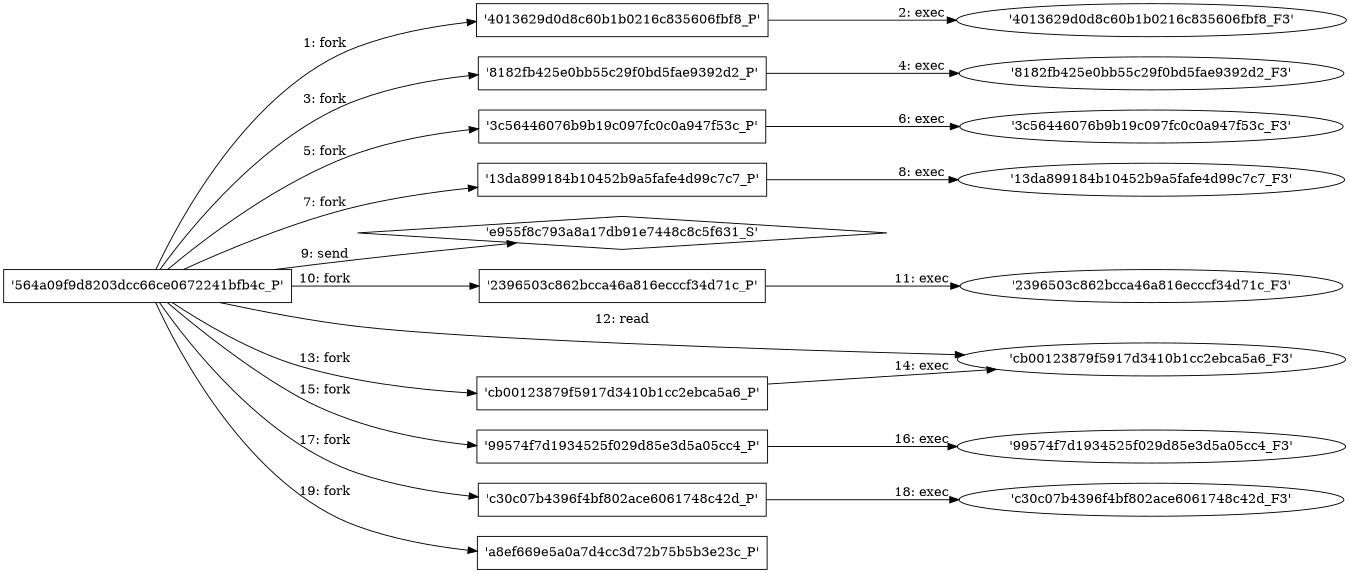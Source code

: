digraph "D:\Learning\Paper\apt\基于CTI的攻击预警\Dataset\攻击图\ASGfromALLCTI\Linux Ransomware Debut Fails on Predictable Encryption Key.dot" {
rankdir="LR"
size="9"
fixedsize="false"
splines="true"
nodesep=0.3
ranksep=0
fontsize=10
overlap="scalexy"
engine= "neato"
	"'564a09f9d8203dcc66ce0672241bfb4c_P'" [node_type=Process shape=box]
	"'4013629d0d8c60b1b0216c835606fbf8_P'" [node_type=Process shape=box]
	"'564a09f9d8203dcc66ce0672241bfb4c_P'" -> "'4013629d0d8c60b1b0216c835606fbf8_P'" [label="1: fork"]
	"'4013629d0d8c60b1b0216c835606fbf8_P'" [node_type=Process shape=box]
	"'4013629d0d8c60b1b0216c835606fbf8_F3'" [node_type=File shape=ellipse]
	"'4013629d0d8c60b1b0216c835606fbf8_P'" -> "'4013629d0d8c60b1b0216c835606fbf8_F3'" [label="2: exec"]
	"'564a09f9d8203dcc66ce0672241bfb4c_P'" [node_type=Process shape=box]
	"'8182fb425e0bb55c29f0bd5fae9392d2_P'" [node_type=Process shape=box]
	"'564a09f9d8203dcc66ce0672241bfb4c_P'" -> "'8182fb425e0bb55c29f0bd5fae9392d2_P'" [label="3: fork"]
	"'8182fb425e0bb55c29f0bd5fae9392d2_P'" [node_type=Process shape=box]
	"'8182fb425e0bb55c29f0bd5fae9392d2_F3'" [node_type=File shape=ellipse]
	"'8182fb425e0bb55c29f0bd5fae9392d2_P'" -> "'8182fb425e0bb55c29f0bd5fae9392d2_F3'" [label="4: exec"]
	"'564a09f9d8203dcc66ce0672241bfb4c_P'" [node_type=Process shape=box]
	"'3c56446076b9b19c097fc0c0a947f53c_P'" [node_type=Process shape=box]
	"'564a09f9d8203dcc66ce0672241bfb4c_P'" -> "'3c56446076b9b19c097fc0c0a947f53c_P'" [label="5: fork"]
	"'3c56446076b9b19c097fc0c0a947f53c_P'" [node_type=Process shape=box]
	"'3c56446076b9b19c097fc0c0a947f53c_F3'" [node_type=File shape=ellipse]
	"'3c56446076b9b19c097fc0c0a947f53c_P'" -> "'3c56446076b9b19c097fc0c0a947f53c_F3'" [label="6: exec"]
	"'564a09f9d8203dcc66ce0672241bfb4c_P'" [node_type=Process shape=box]
	"'13da899184b10452b9a5fafe4d99c7c7_P'" [node_type=Process shape=box]
	"'564a09f9d8203dcc66ce0672241bfb4c_P'" -> "'13da899184b10452b9a5fafe4d99c7c7_P'" [label="7: fork"]
	"'13da899184b10452b9a5fafe4d99c7c7_P'" [node_type=Process shape=box]
	"'13da899184b10452b9a5fafe4d99c7c7_F3'" [node_type=File shape=ellipse]
	"'13da899184b10452b9a5fafe4d99c7c7_P'" -> "'13da899184b10452b9a5fafe4d99c7c7_F3'" [label="8: exec"]
	"'e955f8c793a8a17db91e7448c8c5f631_S'" [node_type=Socket shape=diamond]
	"'564a09f9d8203dcc66ce0672241bfb4c_P'" [node_type=Process shape=box]
	"'564a09f9d8203dcc66ce0672241bfb4c_P'" -> "'e955f8c793a8a17db91e7448c8c5f631_S'" [label="9: send"]
	"'564a09f9d8203dcc66ce0672241bfb4c_P'" [node_type=Process shape=box]
	"'2396503c862bcca46a816ecccf34d71c_P'" [node_type=Process shape=box]
	"'564a09f9d8203dcc66ce0672241bfb4c_P'" -> "'2396503c862bcca46a816ecccf34d71c_P'" [label="10: fork"]
	"'2396503c862bcca46a816ecccf34d71c_P'" [node_type=Process shape=box]
	"'2396503c862bcca46a816ecccf34d71c_F3'" [node_type=File shape=ellipse]
	"'2396503c862bcca46a816ecccf34d71c_P'" -> "'2396503c862bcca46a816ecccf34d71c_F3'" [label="11: exec"]
	"'cb00123879f5917d3410b1cc2ebca5a6_F3'" [node_type=file shape=ellipse]
	"'564a09f9d8203dcc66ce0672241bfb4c_P'" [node_type=Process shape=box]
	"'564a09f9d8203dcc66ce0672241bfb4c_P'" -> "'cb00123879f5917d3410b1cc2ebca5a6_F3'" [label="12: read"]
	"'564a09f9d8203dcc66ce0672241bfb4c_P'" [node_type=Process shape=box]
	"'cb00123879f5917d3410b1cc2ebca5a6_P'" [node_type=Process shape=box]
	"'564a09f9d8203dcc66ce0672241bfb4c_P'" -> "'cb00123879f5917d3410b1cc2ebca5a6_P'" [label="13: fork"]
	"'cb00123879f5917d3410b1cc2ebca5a6_P'" [node_type=Process shape=box]
	"'cb00123879f5917d3410b1cc2ebca5a6_F3'" [node_type=File shape=ellipse]
	"'cb00123879f5917d3410b1cc2ebca5a6_P'" -> "'cb00123879f5917d3410b1cc2ebca5a6_F3'" [label="14: exec"]
	"'564a09f9d8203dcc66ce0672241bfb4c_P'" [node_type=Process shape=box]
	"'99574f7d1934525f029d85e3d5a05cc4_P'" [node_type=Process shape=box]
	"'564a09f9d8203dcc66ce0672241bfb4c_P'" -> "'99574f7d1934525f029d85e3d5a05cc4_P'" [label="15: fork"]
	"'99574f7d1934525f029d85e3d5a05cc4_P'" [node_type=Process shape=box]
	"'99574f7d1934525f029d85e3d5a05cc4_F3'" [node_type=File shape=ellipse]
	"'99574f7d1934525f029d85e3d5a05cc4_P'" -> "'99574f7d1934525f029d85e3d5a05cc4_F3'" [label="16: exec"]
	"'564a09f9d8203dcc66ce0672241bfb4c_P'" [node_type=Process shape=box]
	"'c30c07b4396f4bf802ace6061748c42d_P'" [node_type=Process shape=box]
	"'564a09f9d8203dcc66ce0672241bfb4c_P'" -> "'c30c07b4396f4bf802ace6061748c42d_P'" [label="17: fork"]
	"'c30c07b4396f4bf802ace6061748c42d_P'" [node_type=Process shape=box]
	"'c30c07b4396f4bf802ace6061748c42d_F3'" [node_type=File shape=ellipse]
	"'c30c07b4396f4bf802ace6061748c42d_P'" -> "'c30c07b4396f4bf802ace6061748c42d_F3'" [label="18: exec"]
	"'564a09f9d8203dcc66ce0672241bfb4c_P'" [node_type=Process shape=box]
	"'a8ef669e5a0a7d4cc3d72b75b5b3e23c_P'" [node_type=Process shape=box]
	"'564a09f9d8203dcc66ce0672241bfb4c_P'" -> "'a8ef669e5a0a7d4cc3d72b75b5b3e23c_P'" [label="19: fork"]
}
